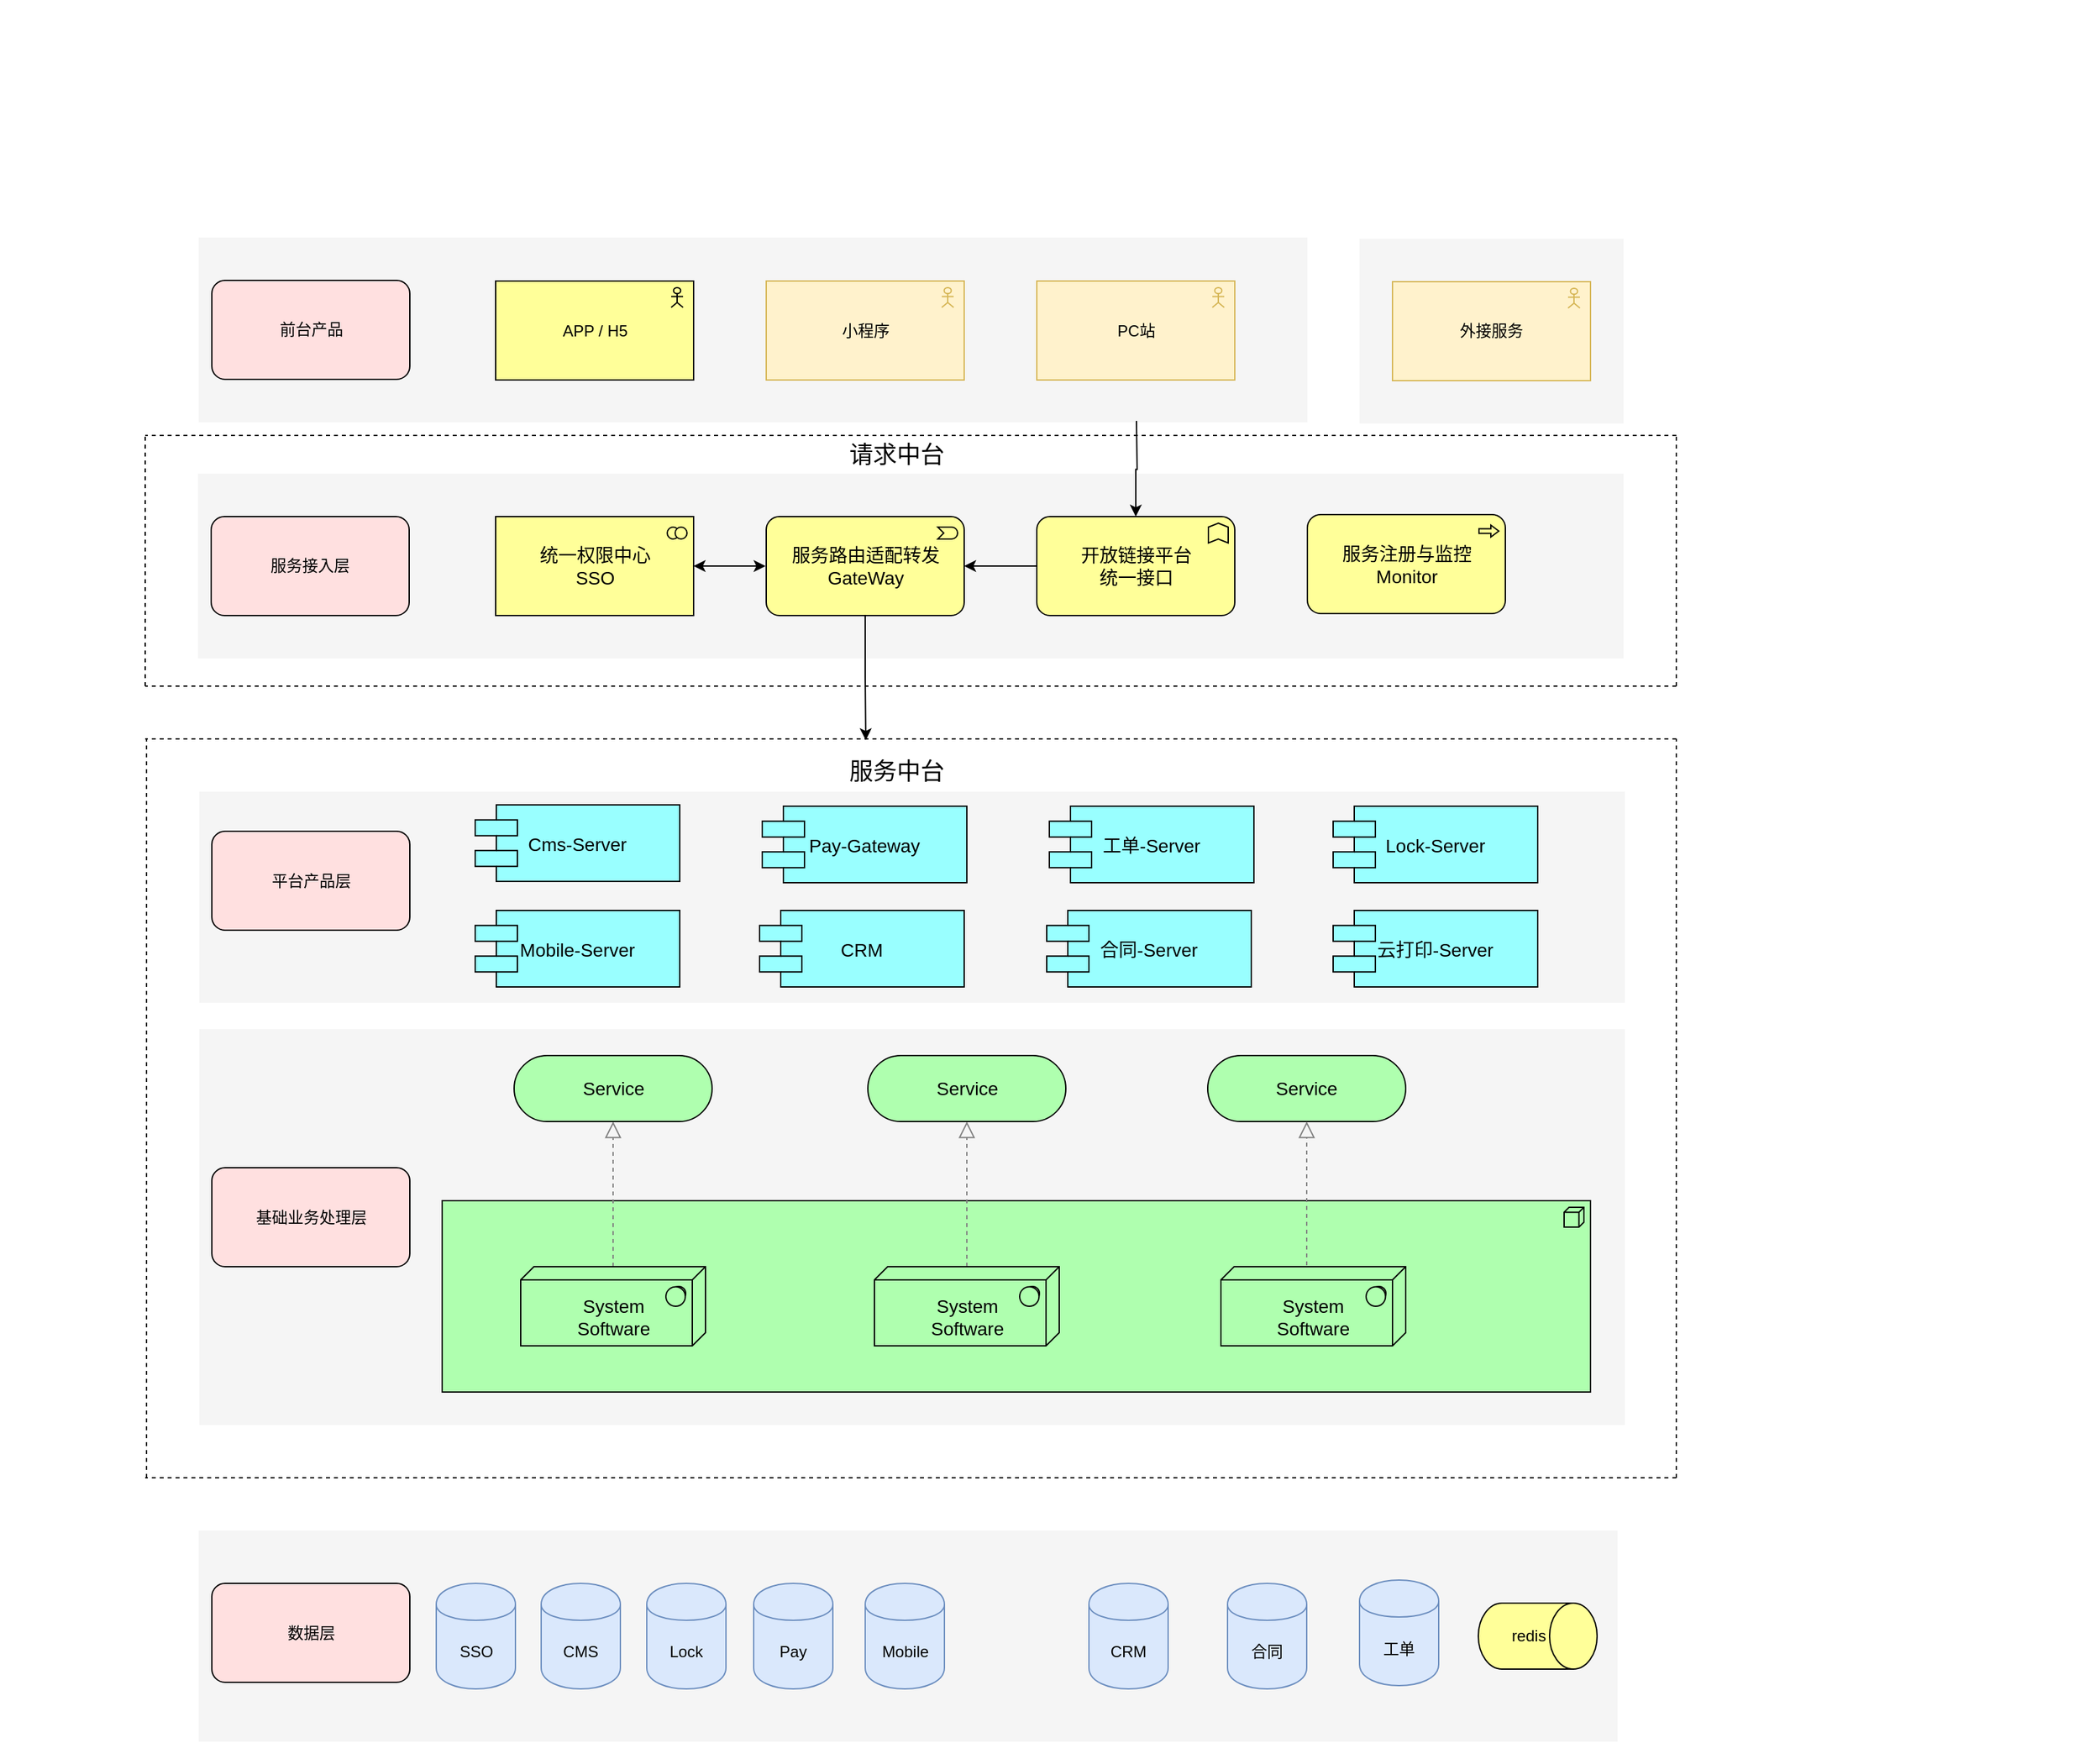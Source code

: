 <mxfile version="12.2.4" type="github" pages="1">
  <diagram id="6I0OCvxSQrVGMHxT2VVA" name="Page-1">
    <mxGraphModel dx="1172" dy="1730" grid="1" gridSize="10" guides="1" tooltips="1" connect="1" arrows="1" fold="1" page="1" pageScale="1" pageWidth="850" pageHeight="1100" math="0" shadow="0">
      <root>
        <mxCell id="0"/>
        <mxCell id="1" parent="0"/>
        <mxCell id="dKdSaXE48SgPbhcamS2K-30" value="" style="whiteSpace=wrap;html=1;strokeColor=none;strokeWidth=1;fillColor=#f5f5f5;fontSize=14;" parent="1" vertex="1">
          <mxGeometry x="201" y="740" width="1080" height="300" as="geometry"/>
        </mxCell>
        <mxCell id="dKdSaXE48SgPbhcamS2K-31" value="" style="whiteSpace=wrap;html=1;strokeColor=none;strokeWidth=1;fillColor=#f5f5f5;fontSize=14;" parent="1" vertex="1">
          <mxGeometry x="201" y="560" width="1080" height="160" as="geometry"/>
        </mxCell>
        <mxCell id="dKdSaXE48SgPbhcamS2K-32" value="" style="whiteSpace=wrap;html=1;strokeColor=none;strokeWidth=1;fillColor=#f5f5f5;fontSize=14;" parent="1" vertex="1">
          <mxGeometry x="200" y="319" width="1080" height="140" as="geometry"/>
        </mxCell>
        <mxCell id="dKdSaXE48SgPbhcamS2K-33" value="" style="html=1;whiteSpace=wrap;fillColor=#AFFFAF;shape=mxgraph.archimate3.application;appType=node;archiType=square;fontSize=14;verticalAlign=top;" parent="1" vertex="1">
          <mxGeometry x="385" y="870" width="870" height="145" as="geometry"/>
        </mxCell>
        <mxCell id="dKdSaXE48SgPbhcamS2K-34" style="edgeStyle=elbowEdgeStyle;rounded=1;elbow=vertical;html=1;startSize=10;endArrow=block;endFill=0;endSize=10;jettySize=auto;orthogonalLoop=1;strokeColor=#808080;fontSize=14;dashed=1;" parent="1" source="dKdSaXE48SgPbhcamS2K-35" target="dKdSaXE48SgPbhcamS2K-40" edge="1">
          <mxGeometry relative="1" as="geometry"/>
        </mxCell>
        <mxCell id="dKdSaXE48SgPbhcamS2K-35" value="&lt;div&gt;&lt;br&gt;&lt;/div&gt;System&lt;div&gt;Software&lt;/div&gt;" style="html=1;whiteSpace=wrap;fillColor=#AFFFAF;shape=mxgraph.archimate3.tech;techType=sysSw;fontSize=14;" parent="1" vertex="1">
          <mxGeometry x="444.5" y="920" width="140" height="60" as="geometry"/>
        </mxCell>
        <mxCell id="dKdSaXE48SgPbhcamS2K-36" style="edgeStyle=elbowEdgeStyle;rounded=1;elbow=vertical;html=1;startSize=10;endArrow=block;endFill=0;endSize=10;jettySize=auto;orthogonalLoop=1;strokeColor=#808080;fontSize=14;dashed=1;" parent="1" source="dKdSaXE48SgPbhcamS2K-37" target="dKdSaXE48SgPbhcamS2K-45" edge="1">
          <mxGeometry relative="1" as="geometry"/>
        </mxCell>
        <mxCell id="dKdSaXE48SgPbhcamS2K-37" value="&lt;div&gt;&lt;br&gt;&lt;/div&gt;&lt;div&gt;&lt;span&gt;System&lt;/span&gt;&lt;div&gt;Software&lt;/div&gt;&lt;/div&gt;" style="html=1;whiteSpace=wrap;fillColor=#AFFFAF;shape=mxgraph.archimate3.tech;techType=sysSw;fontSize=14;" parent="1" vertex="1">
          <mxGeometry x="712.5" y="920" width="140" height="60" as="geometry"/>
        </mxCell>
        <mxCell id="dKdSaXE48SgPbhcamS2K-40" value="Service" style="html=1;whiteSpace=wrap;fillColor=#AFFFAF;shape=mxgraph.archimate3.service;fontSize=14;" parent="1" vertex="1">
          <mxGeometry x="439.5" y="760" width="150" height="50" as="geometry"/>
        </mxCell>
        <mxCell id="dKdSaXE48SgPbhcamS2K-45" value="Service" style="html=1;whiteSpace=wrap;fillColor=#AFFFAF;shape=mxgraph.archimate3.service;fontSize=14;" parent="1" vertex="1">
          <mxGeometry x="707.5" y="760" width="150" height="50" as="geometry"/>
        </mxCell>
        <mxCell id="dKdSaXE48SgPbhcamS2K-47" value="Cms-Server" style="shape=component;align=center;fillColor=#99ffff;gradientColor=none;fontSize=14;" parent="1" vertex="1">
          <mxGeometry x="410" y="570" width="155" height="58" as="geometry"/>
        </mxCell>
        <mxCell id="dnPY5TdkdE1YGEGxPcPt-51" value="" style="edgeStyle=orthogonalEdgeStyle;rounded=0;orthogonalLoop=1;jettySize=auto;html=1;" edge="1" parent="1" source="dKdSaXE48SgPbhcamS2K-54" target="dKdSaXE48SgPbhcamS2K-56">
          <mxGeometry relative="1" as="geometry"/>
        </mxCell>
        <mxCell id="dKdSaXE48SgPbhcamS2K-54" value="开放链接平台&lt;br&gt;统一接口" style="html=1;whiteSpace=wrap;fillColor=#ffff99;shape=mxgraph.archimate3.application;appType=func;archiType=rounded;fontSize=14;" parent="1" vertex="1">
          <mxGeometry x="835.5" y="351.5" width="150" height="75" as="geometry"/>
        </mxCell>
        <mxCell id="dKdSaXE48SgPbhcamS2K-55" value="统一权限中心&lt;br&gt;SSO" style="html=1;whiteSpace=wrap;fillColor=#ffff99;shape=mxgraph.archimate3.application;appType=collab;archiType=square;fontSize=14;" parent="1" vertex="1">
          <mxGeometry x="425.5" y="351.5" width="150" height="75" as="geometry"/>
        </mxCell>
        <mxCell id="dnPY5TdkdE1YGEGxPcPt-38" value="" style="edgeStyle=orthogonalEdgeStyle;rounded=0;orthogonalLoop=1;jettySize=auto;html=1;entryX=0.35;entryY=0.02;entryDx=0;entryDy=0;entryPerimeter=0;" edge="1" parent="1" source="dKdSaXE48SgPbhcamS2K-56" target="dnPY5TdkdE1YGEGxPcPt-19">
          <mxGeometry relative="1" as="geometry">
            <mxPoint x="706" y="480" as="targetPoint"/>
          </mxGeometry>
        </mxCell>
        <mxCell id="dKdSaXE48SgPbhcamS2K-56" value="服务路由适配转发&lt;br&gt;GateWay" style="html=1;whiteSpace=wrap;fillColor=#ffff99;shape=mxgraph.archimate3.application;appType=event;archiType=rounded;fontSize=14;" parent="1" vertex="1">
          <mxGeometry x="630.5" y="351.5" width="150" height="75" as="geometry"/>
        </mxCell>
        <mxCell id="dKdSaXE48SgPbhcamS2K-57" value="服务注册与监控&lt;br&gt;Monitor" style="html=1;whiteSpace=wrap;fillColor=#ffff99;shape=mxgraph.archimate3.application;appType=proc;archiType=rounded;fontSize=14;" parent="1" vertex="1">
          <mxGeometry x="1040.5" y="350" width="150" height="75" as="geometry"/>
        </mxCell>
        <mxCell id="dKdSaXE48SgPbhcamS2K-63" value="&amp;nbsp;" style="text;strokeColor=none;fillColor=none;html=1;fontSize=24;fontStyle=1;verticalAlign=middle;align=center;" parent="1" vertex="1">
          <mxGeometry x="50" y="-40" width="1590" height="40" as="geometry"/>
        </mxCell>
        <mxCell id="dnPY5TdkdE1YGEGxPcPt-1" value="" style="whiteSpace=wrap;html=1;strokeColor=none;strokeWidth=1;fillColor=#f5f5f5;fontSize=14;" vertex="1" parent="1">
          <mxGeometry x="200.5" y="140" width="840" height="140" as="geometry"/>
        </mxCell>
        <mxCell id="dnPY5TdkdE1YGEGxPcPt-2" value="前台产品" style="html=1;outlineConnect=0;whiteSpace=wrap;fillColor=#FFE0E0;shape=mxgraph.archimate3.application;archiType=rounded;" vertex="1" parent="1">
          <mxGeometry x="210.5" y="172.5" width="150" height="75" as="geometry"/>
        </mxCell>
        <mxCell id="dnPY5TdkdE1YGEGxPcPt-3" value="服务接入层" style="html=1;outlineConnect=0;whiteSpace=wrap;fillColor=#FFE0E0;shape=mxgraph.archimate3.application;archiType=rounded;" vertex="1" parent="1">
          <mxGeometry x="210" y="351.5" width="150" height="75" as="geometry"/>
        </mxCell>
        <mxCell id="dnPY5TdkdE1YGEGxPcPt-4" value="平台产品层" style="html=1;outlineConnect=0;whiteSpace=wrap;fillColor=#FFE0E0;shape=mxgraph.archimate3.application;archiType=rounded;" vertex="1" parent="1">
          <mxGeometry x="210.5" y="590" width="150" height="75" as="geometry"/>
        </mxCell>
        <mxCell id="dnPY5TdkdE1YGEGxPcPt-15" value="基础业务处理层" style="html=1;outlineConnect=0;whiteSpace=wrap;fillColor=#FFE0E0;shape=mxgraph.archimate3.application;archiType=rounded;" vertex="1" parent="1">
          <mxGeometry x="210.5" y="845" width="150" height="75" as="geometry"/>
        </mxCell>
        <mxCell id="dnPY5TdkdE1YGEGxPcPt-6" value="" style="whiteSpace=wrap;html=1;strokeColor=none;strokeWidth=1;fillColor=#f5f5f5;fontSize=14;" vertex="1" parent="1">
          <mxGeometry x="200.5" y="1120" width="1075" height="160" as="geometry"/>
        </mxCell>
        <mxCell id="dnPY5TdkdE1YGEGxPcPt-7" value="数据层" style="html=1;outlineConnect=0;whiteSpace=wrap;fillColor=#FFE0E0;shape=mxgraph.archimate3.application;archiType=rounded;" vertex="1" parent="1">
          <mxGeometry x="210.5" y="1160" width="150" height="75" as="geometry"/>
        </mxCell>
        <mxCell id="dnPY5TdkdE1YGEGxPcPt-9" value="" style="endArrow=none;dashed=1;html=1;" edge="1" parent="1">
          <mxGeometry width="50" height="50" relative="1" as="geometry">
            <mxPoint x="161" y="1080" as="sourcePoint"/>
            <mxPoint x="161" y="520" as="targetPoint"/>
          </mxGeometry>
        </mxCell>
        <mxCell id="dnPY5TdkdE1YGEGxPcPt-10" value="" style="endArrow=none;dashed=1;html=1;" edge="1" parent="1">
          <mxGeometry width="50" height="50" relative="1" as="geometry">
            <mxPoint x="1320" y="1080" as="sourcePoint"/>
            <mxPoint x="1320" y="520" as="targetPoint"/>
          </mxGeometry>
        </mxCell>
        <mxCell id="dnPY5TdkdE1YGEGxPcPt-12" value="APP / H5" style="html=1;outlineConnect=0;whiteSpace=wrap;fillColor=#ffff99;shape=mxgraph.archimate3.application;appType=actor;archiType=square;" vertex="1" parent="1">
          <mxGeometry x="425.5" y="173" width="150" height="75" as="geometry"/>
        </mxCell>
        <mxCell id="dnPY5TdkdE1YGEGxPcPt-13" value="小程序" style="html=1;outlineConnect=0;whiteSpace=wrap;fillColor=#fff2cc;shape=mxgraph.archimate3.application;appType=actor;archiType=square;strokeColor=#d6b656;" vertex="1" parent="1">
          <mxGeometry x="630.5" y="173" width="150" height="75" as="geometry"/>
        </mxCell>
        <mxCell id="dnPY5TdkdE1YGEGxPcPt-50" value="" style="edgeStyle=orthogonalEdgeStyle;rounded=0;orthogonalLoop=1;jettySize=auto;html=1;entryX=0.5;entryY=0;entryDx=0;entryDy=0;entryPerimeter=0;" edge="1" parent="1" target="dKdSaXE48SgPbhcamS2K-54">
          <mxGeometry relative="1" as="geometry">
            <mxPoint x="911" y="279" as="sourcePoint"/>
          </mxGeometry>
        </mxCell>
        <mxCell id="dnPY5TdkdE1YGEGxPcPt-14" value="PC站" style="html=1;outlineConnect=0;whiteSpace=wrap;fillColor=#fff2cc;shape=mxgraph.archimate3.application;appType=actor;archiType=square;strokeColor=#d6b656;" vertex="1" parent="1">
          <mxGeometry x="835.5" y="173" width="150" height="75" as="geometry"/>
        </mxCell>
        <mxCell id="dnPY5TdkdE1YGEGxPcPt-17" value="" style="endArrow=none;dashed=1;html=1;" edge="1" parent="1">
          <mxGeometry width="50" height="50" relative="1" as="geometry">
            <mxPoint x="1320" y="520" as="sourcePoint"/>
            <mxPoint x="160" y="520" as="targetPoint"/>
          </mxGeometry>
        </mxCell>
        <mxCell id="dnPY5TdkdE1YGEGxPcPt-18" value="" style="endArrow=none;dashed=1;html=1;" edge="1" parent="1">
          <mxGeometry width="50" height="50" relative="1" as="geometry">
            <mxPoint x="1320" y="1080" as="sourcePoint"/>
            <mxPoint x="160" y="1080" as="targetPoint"/>
          </mxGeometry>
        </mxCell>
        <mxCell id="dnPY5TdkdE1YGEGxPcPt-19" value="&lt;font style=&quot;font-size: 18px&quot;&gt;服务中台&lt;/font&gt;" style="text;html=1;strokeColor=none;fillColor=none;align=center;verticalAlign=middle;whiteSpace=wrap;rounded=0;" vertex="1" parent="1">
          <mxGeometry x="651" y="520" width="157" height="50" as="geometry"/>
        </mxCell>
        <mxCell id="dnPY5TdkdE1YGEGxPcPt-20" value="" style="whiteSpace=wrap;html=1;strokeColor=none;strokeWidth=1;fillColor=#f5f5f5;fontSize=14;" vertex="1" parent="1">
          <mxGeometry x="1080" y="141" width="200" height="140" as="geometry"/>
        </mxCell>
        <mxCell id="dnPY5TdkdE1YGEGxPcPt-21" value="外接服务" style="html=1;outlineConnect=0;whiteSpace=wrap;fillColor=#fff2cc;shape=mxgraph.archimate3.application;appType=actor;archiType=square;strokeColor=#d6b656;" vertex="1" parent="1">
          <mxGeometry x="1105" y="173.5" width="150" height="75" as="geometry"/>
        </mxCell>
        <mxCell id="dnPY5TdkdE1YGEGxPcPt-22" value="CMS" style="shape=cylinder;whiteSpace=wrap;html=1;boundedLbl=1;backgroundOutline=1;fillColor=#dae8fc;strokeColor=#6c8ebf;" vertex="1" parent="1">
          <mxGeometry x="460" y="1160" width="60" height="80" as="geometry"/>
        </mxCell>
        <mxCell id="dnPY5TdkdE1YGEGxPcPt-23" value="CRM" style="shape=cylinder;whiteSpace=wrap;html=1;boundedLbl=1;backgroundOutline=1;fillColor=#dae8fc;strokeColor=#6c8ebf;" vertex="1" parent="1">
          <mxGeometry x="875" y="1160" width="60" height="80" as="geometry"/>
        </mxCell>
        <mxCell id="dnPY5TdkdE1YGEGxPcPt-24" value="合同" style="shape=cylinder;whiteSpace=wrap;html=1;boundedLbl=1;backgroundOutline=1;fillColor=#dae8fc;strokeColor=#6c8ebf;" vertex="1" parent="1">
          <mxGeometry x="980" y="1160" width="60" height="80" as="geometry"/>
        </mxCell>
        <mxCell id="dnPY5TdkdE1YGEGxPcPt-25" value="工单" style="shape=cylinder;whiteSpace=wrap;html=1;boundedLbl=1;backgroundOutline=1;fillColor=#dae8fc;strokeColor=#6c8ebf;" vertex="1" parent="1">
          <mxGeometry x="1080" y="1157.5" width="60" height="80" as="geometry"/>
        </mxCell>
        <mxCell id="dnPY5TdkdE1YGEGxPcPt-26" value="Lock" style="shape=cylinder;whiteSpace=wrap;html=1;boundedLbl=1;backgroundOutline=1;fillColor=#dae8fc;strokeColor=#6c8ebf;" vertex="1" parent="1">
          <mxGeometry x="540" y="1160" width="60" height="80" as="geometry"/>
        </mxCell>
        <mxCell id="dnPY5TdkdE1YGEGxPcPt-27" value="SSO" style="shape=cylinder;whiteSpace=wrap;html=1;boundedLbl=1;backgroundOutline=1;fillColor=#dae8fc;strokeColor=#6c8ebf;" vertex="1" parent="1">
          <mxGeometry x="380.5" y="1160" width="60" height="80" as="geometry"/>
        </mxCell>
        <mxCell id="dnPY5TdkdE1YGEGxPcPt-28" value="Pay" style="shape=cylinder;whiteSpace=wrap;html=1;boundedLbl=1;backgroundOutline=1;fillColor=#dae8fc;strokeColor=#6c8ebf;" vertex="1" parent="1">
          <mxGeometry x="621" y="1160" width="60" height="80" as="geometry"/>
        </mxCell>
        <mxCell id="dnPY5TdkdE1YGEGxPcPt-30" value="&lt;span style=&quot;text-align: left ; white-space: nowrap&quot;&gt;Mobile&lt;/span&gt;" style="shape=cylinder;whiteSpace=wrap;html=1;boundedLbl=1;backgroundOutline=1;fillColor=#dae8fc;strokeColor=#6c8ebf;" vertex="1" parent="1">
          <mxGeometry x="705.5" y="1160" width="60" height="80" as="geometry"/>
        </mxCell>
        <mxCell id="dnPY5TdkdE1YGEGxPcPt-31" value="Mobile-Server" style="shape=component;align=center;fillColor=#99ffff;gradientColor=none;fontSize=14;" vertex="1" parent="1">
          <mxGeometry x="410" y="650" width="155" height="58" as="geometry"/>
        </mxCell>
        <mxCell id="dnPY5TdkdE1YGEGxPcPt-32" value="&lt;div&gt;&lt;br&gt;&lt;/div&gt;&lt;div&gt;&lt;span&gt;System&lt;/span&gt;&lt;div&gt;Software&lt;/div&gt;&lt;/div&gt;" style="html=1;whiteSpace=wrap;fillColor=#AFFFAF;shape=mxgraph.archimate3.tech;techType=sysSw;fontSize=14;" vertex="1" parent="1">
          <mxGeometry x="975" y="920" width="140" height="60" as="geometry"/>
        </mxCell>
        <mxCell id="dnPY5TdkdE1YGEGxPcPt-33" value="Service" style="html=1;whiteSpace=wrap;fillColor=#AFFFAF;shape=mxgraph.archimate3.service;fontSize=14;" vertex="1" parent="1">
          <mxGeometry x="965" y="760" width="150" height="50" as="geometry"/>
        </mxCell>
        <mxCell id="dnPY5TdkdE1YGEGxPcPt-34" style="edgeStyle=elbowEdgeStyle;rounded=1;elbow=vertical;html=1;startSize=10;endArrow=block;endFill=0;endSize=10;jettySize=auto;orthogonalLoop=1;strokeColor=#808080;fontSize=14;dashed=1;" edge="1" parent="1">
          <mxGeometry relative="1" as="geometry">
            <mxPoint x="1040" y="919" as="sourcePoint"/>
            <mxPoint x="1040" y="810" as="targetPoint"/>
          </mxGeometry>
        </mxCell>
        <mxCell id="dnPY5TdkdE1YGEGxPcPt-35" value="redis&amp;nbsp; &amp;nbsp;&amp;nbsp;" style="html=1;outlineConnect=0;whiteSpace=wrap;fillColor=#ffff99;shape=mxgraph.archimate3.role;" vertex="1" parent="1">
          <mxGeometry x="1170" y="1175" width="90" height="50" as="geometry"/>
        </mxCell>
        <mxCell id="dnPY5TdkdE1YGEGxPcPt-41" value="Pay-Gateway" style="shape=component;align=center;fillColor=#99ffff;gradientColor=none;fontSize=14;" vertex="1" parent="1">
          <mxGeometry x="627.5" y="571" width="155" height="58" as="geometry"/>
        </mxCell>
        <mxCell id="dnPY5TdkdE1YGEGxPcPt-42" value="CRM" style="shape=component;align=center;fillColor=#99ffff;gradientColor=none;fontSize=14;" vertex="1" parent="1">
          <mxGeometry x="625.5" y="650" width="155" height="58" as="geometry"/>
        </mxCell>
        <mxCell id="dnPY5TdkdE1YGEGxPcPt-43" value="工单-Server" style="shape=component;align=center;fillColor=#99ffff;gradientColor=none;fontSize=14;" vertex="1" parent="1">
          <mxGeometry x="845" y="571" width="155" height="58" as="geometry"/>
        </mxCell>
        <mxCell id="dnPY5TdkdE1YGEGxPcPt-44" value="合同-Server" style="shape=component;align=center;fillColor=#99ffff;gradientColor=none;fontSize=14;" vertex="1" parent="1">
          <mxGeometry x="843" y="650" width="155" height="58" as="geometry"/>
        </mxCell>
        <mxCell id="dnPY5TdkdE1YGEGxPcPt-45" value="Lock-Server" style="shape=component;align=center;fillColor=#99ffff;gradientColor=none;fontSize=14;" vertex="1" parent="1">
          <mxGeometry x="1060" y="571" width="155" height="58" as="geometry"/>
        </mxCell>
        <mxCell id="dnPY5TdkdE1YGEGxPcPt-46" value="云打印-Server" style="shape=component;align=center;fillColor=#99ffff;gradientColor=none;fontSize=14;" vertex="1" parent="1">
          <mxGeometry x="1060" y="650" width="155" height="58" as="geometry"/>
        </mxCell>
        <mxCell id="dnPY5TdkdE1YGEGxPcPt-47" value="" style="endArrow=none;dashed=1;html=1;" edge="1" parent="1">
          <mxGeometry width="50" height="50" relative="1" as="geometry">
            <mxPoint x="1320" y="290" as="sourcePoint"/>
            <mxPoint x="160" y="290" as="targetPoint"/>
          </mxGeometry>
        </mxCell>
        <mxCell id="dnPY5TdkdE1YGEGxPcPt-48" value="" style="endArrow=none;dashed=1;html=1;" edge="1" parent="1">
          <mxGeometry width="50" height="50" relative="1" as="geometry">
            <mxPoint x="1320" y="480" as="sourcePoint"/>
            <mxPoint x="160" y="480" as="targetPoint"/>
          </mxGeometry>
        </mxCell>
        <mxCell id="dnPY5TdkdE1YGEGxPcPt-49" value="" style="endArrow=none;dashed=1;html=1;" edge="1" parent="1">
          <mxGeometry width="50" height="50" relative="1" as="geometry">
            <mxPoint x="160" y="480" as="sourcePoint"/>
            <mxPoint x="160" y="290" as="targetPoint"/>
          </mxGeometry>
        </mxCell>
        <mxCell id="dnPY5TdkdE1YGEGxPcPt-52" value="" style="endArrow=classic;startArrow=classic;html=1;" edge="1" parent="1" source="dKdSaXE48SgPbhcamS2K-55">
          <mxGeometry width="50" height="50" relative="1" as="geometry">
            <mxPoint x="575.5" y="439" as="sourcePoint"/>
            <mxPoint x="630" y="389" as="targetPoint"/>
          </mxGeometry>
        </mxCell>
        <mxCell id="dnPY5TdkdE1YGEGxPcPt-53" value="&lt;font style=&quot;font-size: 18px&quot;&gt;请求中台&lt;/font&gt;" style="text;html=1;strokeColor=none;fillColor=none;align=center;verticalAlign=middle;whiteSpace=wrap;rounded=0;" vertex="1" parent="1">
          <mxGeometry x="651" y="280" width="157" height="50" as="geometry"/>
        </mxCell>
        <mxCell id="dnPY5TdkdE1YGEGxPcPt-56" value="" style="endArrow=none;dashed=1;html=1;" edge="1" parent="1">
          <mxGeometry width="50" height="50" relative="1" as="geometry">
            <mxPoint x="1320" y="480" as="sourcePoint"/>
            <mxPoint x="1320" y="290" as="targetPoint"/>
          </mxGeometry>
        </mxCell>
      </root>
    </mxGraphModel>
  </diagram>
</mxfile>
